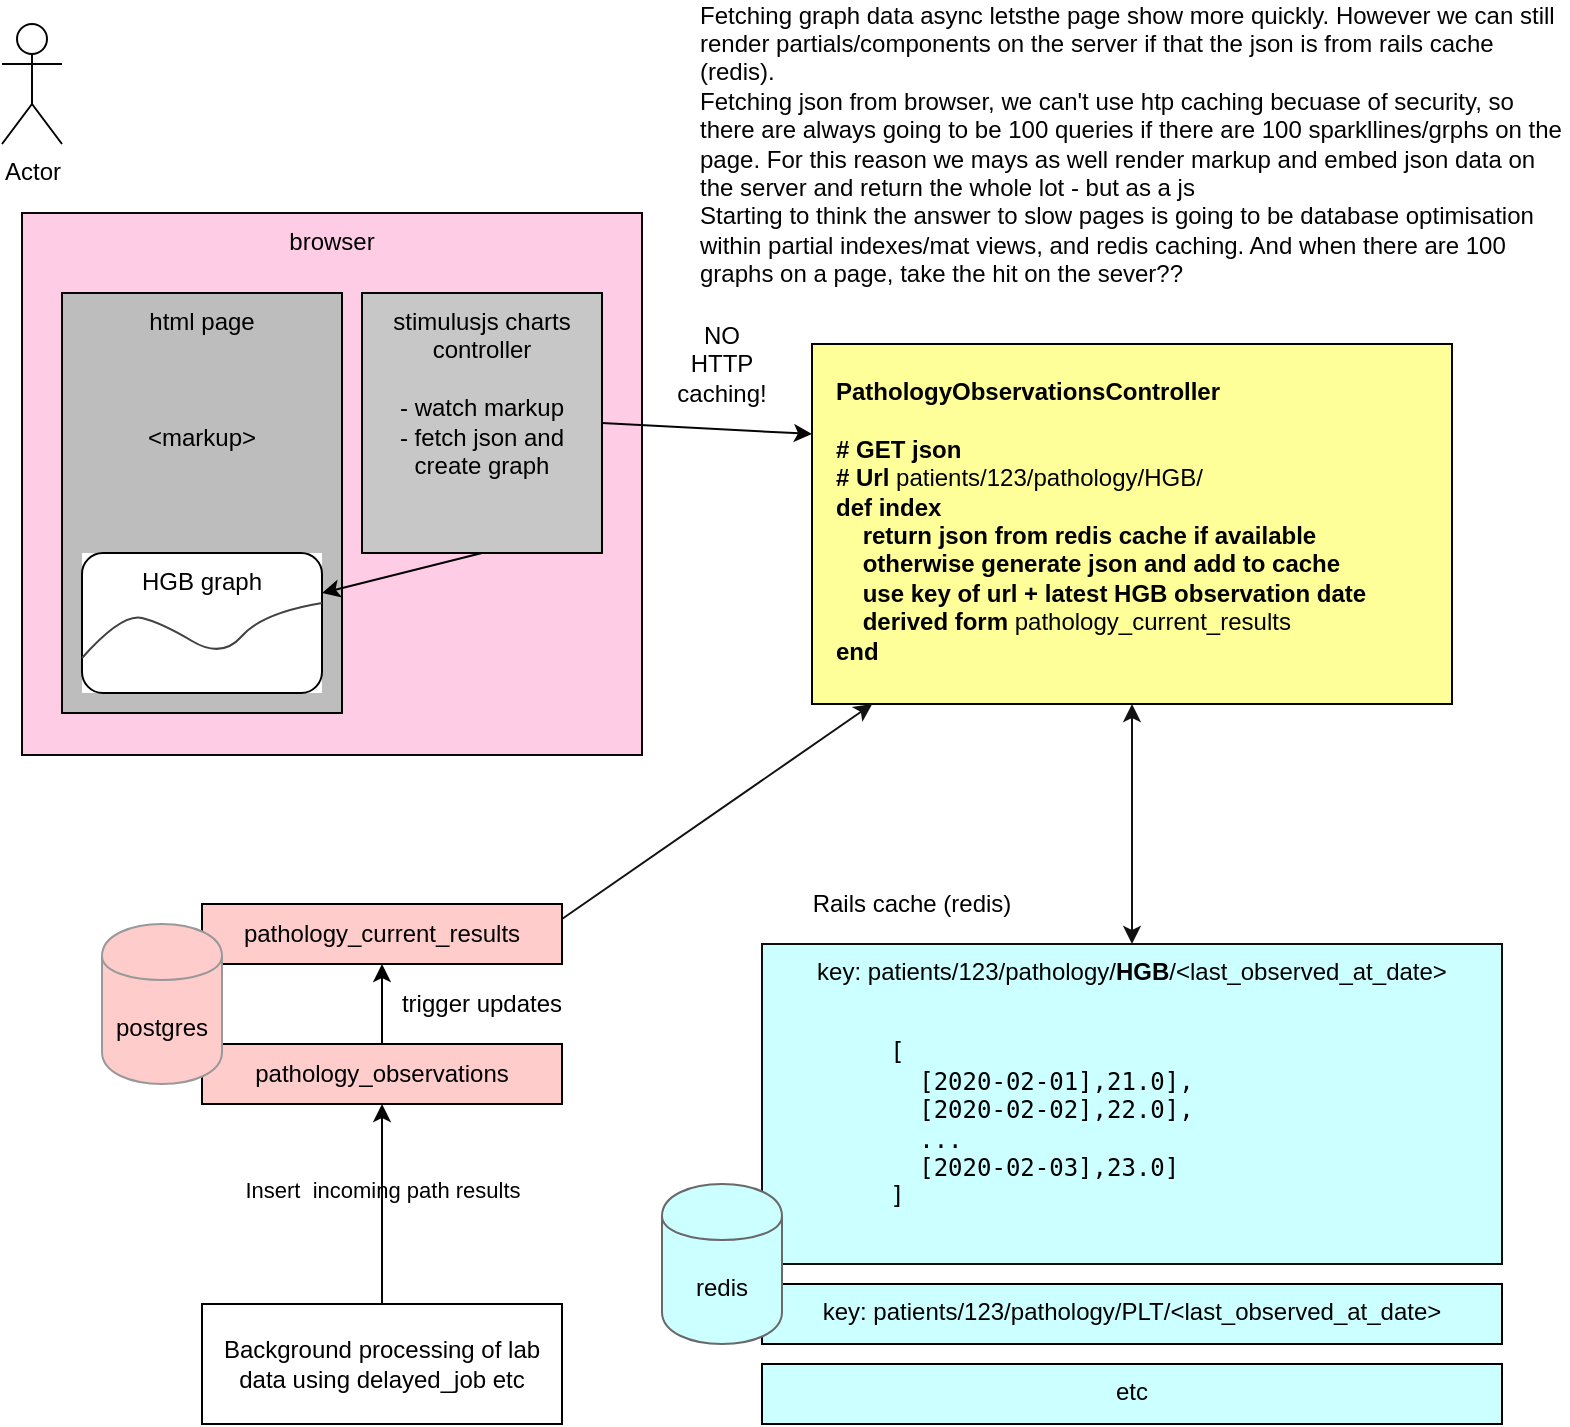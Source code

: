 <mxfile version="13.1.3">
    <diagram id="6hGFLwfOUW9BJ-s0fimq" name="Page-1">
        <mxGraphModel dx="1687" dy="840" grid="1" gridSize="10" guides="1" tooltips="1" connect="1" arrows="1" fold="1" page="1" pageScale="1" pageWidth="827" pageHeight="1169" background="#ffffff" math="0" shadow="0">
            <root>
                <mxCell id="0"/>
                <mxCell id="1" parent="0"/>
                <mxCell id="71" value="" style="group;labelBackgroundColor=none;fillColor=#ffffff;fontColor=#000000;strokeColor=#000000;" parent="1" vertex="1" connectable="0">
                    <mxGeometry x="50" y="124.5" width="310" height="271" as="geometry"/>
                </mxCell>
                <mxCell id="72" value="browser" style="whiteSpace=wrap;html=1;rounded=0;fillColor=#FFCCE6;fontColor=#000000;glass=0;shadow=0;verticalAlign=top;labelBackgroundColor=none;strokeColor=#080808;" parent="71" vertex="1">
                    <mxGeometry width="310" height="271" as="geometry"/>
                </mxCell>
                <mxCell id="73" value="html page&lt;br&gt;&lt;br&gt;&lt;br&gt;&lt;br&gt;&amp;lt;markup&amp;gt;" style="whiteSpace=wrap;html=1;rounded=0;shadow=0;glass=0;fillColor=#BDBDBD;fontColor=#000000;verticalAlign=top;labelBackgroundColor=none;strokeColor=#030303;" parent="71" vertex="1">
                    <mxGeometry x="20" y="40" width="140" height="210" as="geometry"/>
                </mxCell>
                <mxCell id="74" value="stimulusjs charts controller&lt;br&gt;&lt;br&gt;- watch markup&lt;br&gt;- fetch json and create graph" style="whiteSpace=wrap;html=1;rounded=0;shadow=0;glass=0;fillColor=#C7C7C7;fontColor=#000000;verticalAlign=top;labelBackgroundColor=none;strokeColor=#030303;" parent="71" vertex="1">
                    <mxGeometry x="170" y="40" width="120" height="130" as="geometry"/>
                </mxCell>
                <mxCell id="75" value="" style="endArrow=classic;html=1;fontColor=#000000;exitX=0.5;exitY=1;exitDx=0;exitDy=0;labelBackgroundColor=none;strokeColor=#000000;" parent="71" source="74" target="78" edge="1">
                    <mxGeometry width="50" height="50" relative="1" as="geometry">
                        <mxPoint x="480" y="410" as="sourcePoint"/>
                        <mxPoint x="530" y="360" as="targetPoint"/>
                    </mxGeometry>
                </mxCell>
                <mxCell id="76" value="" style="group;labelBackgroundColor=none;fontColor=#000000;fillColor=#FFFFFF;" parent="71" vertex="1" connectable="0">
                    <mxGeometry x="30" y="170" width="120" height="70" as="geometry"/>
                </mxCell>
                <mxCell id="77" value="" style="group;labelBackgroundColor=none;fontColor=#000000;" parent="76" vertex="1" connectable="0">
                    <mxGeometry width="120" height="70" as="geometry"/>
                </mxCell>
                <mxCell id="78" value="HGB graph" style="rounded=1;whiteSpace=wrap;html=1;fillColor=none;verticalAlign=top;labelBackgroundColor=none;fontColor=#000000;" parent="77" vertex="1">
                    <mxGeometry width="120" height="70" as="geometry"/>
                </mxCell>
                <mxCell id="79" value="" style="curved=1;endArrow=none;html=1;endFill=0;entryX=0;entryY=0.75;entryDx=0;entryDy=0;labelBackgroundColor=none;fontColor=#000000;strokeColor=#424242;" parent="77" source="78" target="78" edge="1">
                    <mxGeometry width="50" height="50" relative="1" as="geometry">
                        <mxPoint x="40" y="60" as="sourcePoint"/>
                        <mxPoint x="70" y="50" as="targetPoint"/>
                        <Array as="points">
                            <mxPoint x="90" y="30"/>
                            <mxPoint x="70" y="53"/>
                            <mxPoint x="40" y="35"/>
                            <mxPoint x="20" y="30"/>
                        </Array>
                    </mxGeometry>
                </mxCell>
                <mxCell id="80" value="" style="group;labelBackgroundColor=none;fontColor=#000000;strokeColor=#000000;" parent="1" vertex="1" connectable="0">
                    <mxGeometry x="420" y="490" width="370" height="160" as="geometry"/>
                </mxCell>
                <mxCell id="81" value="key: patients/123/pathology/&lt;b&gt;HGB&lt;/b&gt;/&amp;lt;last_observed_at_date&amp;gt;" style="rounded=0;whiteSpace=wrap;html=1;fillColor=#CCFFFF;verticalAlign=top;horizontal=1;labelBackgroundColor=none;fontColor=#000000;strokeColor=#0F0F0F;" parent="80" vertex="1">
                    <mxGeometry width="370" height="160" as="geometry"/>
                </mxCell>
                <mxCell id="82" value="&lt;pre style=&quot;text-align: left&quot;&gt;&lt;span&gt;[&lt;br&gt;&lt;/span&gt;&lt;span&gt;&amp;nbsp; [2020-02-01],21.0],&lt;br&gt;&lt;/span&gt;&lt;span&gt;&amp;nbsp; [2020-02-02],22.0],&lt;br&gt;&lt;/span&gt;&lt;span&gt;  ...&lt;br&gt;&lt;/span&gt;&lt;span&gt;&amp;nbsp; [2020-02-03],23.0]&lt;br&gt;&lt;/span&gt;&lt;span&gt;]&lt;/span&gt;&lt;/pre&gt;" style="text;html=1;strokeColor=none;fillColor=none;align=center;verticalAlign=middle;whiteSpace=wrap;rounded=0;labelBackgroundColor=none;fontColor=#000000;" parent="80" vertex="1">
                    <mxGeometry x="20" y="35" width="240" height="110" as="geometry"/>
                </mxCell>
                <mxCell id="83" value="key: patients/123/pathology/PLT/&amp;lt;last_observed_at_date&amp;gt;" style="rounded=0;whiteSpace=wrap;html=1;fillColor=#CCFFFF;verticalAlign=top;horizontal=1;labelBackgroundColor=none;fontColor=#000000;strokeColor=#000000;" parent="1" vertex="1">
                    <mxGeometry x="420" y="660" width="370" height="30" as="geometry"/>
                </mxCell>
                <mxCell id="84" value="etc" style="rounded=0;whiteSpace=wrap;html=1;fillColor=#CCFFFF;verticalAlign=top;horizontal=1;labelBackgroundColor=none;fontColor=#000000;strokeColor=#000000;" parent="1" vertex="1">
                    <mxGeometry x="420" y="700" width="370" height="30" as="geometry"/>
                </mxCell>
                <mxCell id="85" value="&lt;b&gt;PathologyObservationsController&lt;br&gt;&lt;br&gt;# GET json&lt;br&gt;# Url&amp;nbsp;&lt;/b&gt;&lt;span style=&quot;text-align: center&quot;&gt;patients/123/pathology/HGB/&lt;/span&gt;&lt;b&gt;&lt;br&gt;def index&lt;br&gt;&amp;nbsp; &amp;nbsp; return json from redis cache if available&lt;br&gt;&amp;nbsp; &amp;nbsp; otherwise generate json and add to cache&lt;br&gt;&amp;nbsp; &amp;nbsp; use key of url + latest HGB observation date&lt;br&gt;&amp;nbsp; &amp;nbsp; derived form&amp;nbsp;&lt;/b&gt;&lt;span style=&quot;text-align: center&quot;&gt;pathology_current_results&lt;/span&gt;&lt;b&gt;&lt;br&gt;end&lt;br&gt;&lt;br&gt;&lt;/b&gt;" style="rounded=0;whiteSpace=wrap;html=1;fillColor=#FFFF99;align=left;spacing=12;verticalAlign=top;labelBackgroundColor=none;fontColor=#000000;strokeColor=#050505;" parent="1" vertex="1">
                    <mxGeometry x="445" y="190" width="320" height="180" as="geometry"/>
                </mxCell>
                <mxCell id="86" value="" style="endArrow=classic;startArrow=classic;html=1;entryX=0.5;entryY=1;entryDx=0;entryDy=0;labelBackgroundColor=none;fontColor=#000000;strokeColor=#121212;" parent="1" source="81" target="85" edge="1">
                    <mxGeometry width="50" height="50" relative="1" as="geometry">
                        <mxPoint x="410" y="280" as="sourcePoint"/>
                        <mxPoint x="460" y="230" as="targetPoint"/>
                    </mxGeometry>
                </mxCell>
                <mxCell id="87" value="Actor" style="shape=umlActor;verticalLabelPosition=bottom;labelBackgroundColor=none;verticalAlign=top;html=1;outlineConnect=0;fillColor=none;fontColor=#000000;strokeColor=#030303;" parent="1" vertex="1">
                    <mxGeometry x="40" y="30" width="30" height="60" as="geometry"/>
                </mxCell>
                <mxCell id="88" value="" style="endArrow=classic;html=1;fontColor=#000000;entryX=0;entryY=0.25;entryDx=0;entryDy=0;exitX=1;exitY=0.5;exitDx=0;exitDy=0;labelBackgroundColor=none;strokeColor=#050505;" parent="1" source="74" target="85" edge="1">
                    <mxGeometry width="50" height="50" relative="1" as="geometry">
                        <mxPoint x="570" y="450" as="sourcePoint"/>
                        <mxPoint x="620" y="400" as="targetPoint"/>
                    </mxGeometry>
                </mxCell>
                <mxCell id="89" value="" style="endArrow=classic;html=1;fontColor=#000000;exitX=1;exitY=0.25;exitDx=0;exitDy=0;labelBackgroundColor=none;strokeColor=#121212;" parent="1" source="91" target="85" edge="1">
                    <mxGeometry width="50" height="50" relative="1" as="geometry">
                        <mxPoint x="570" y="530" as="sourcePoint"/>
                        <mxPoint x="620" y="480" as="targetPoint"/>
                    </mxGeometry>
                </mxCell>
                <mxCell id="90" value="" style="group;labelBackgroundColor=none;fontColor=#000000;" parent="1" vertex="1" connectable="0">
                    <mxGeometry x="140" y="470" width="240" height="120" as="geometry"/>
                </mxCell>
                <mxCell id="91" value="pathology_current_results" style="whiteSpace=wrap;html=1;labelBackgroundColor=none;fillColor=#FFCCCC;fontColor=#000000;strokeColor=#000000;" parent="90" vertex="1">
                    <mxGeometry width="180" height="30" as="geometry"/>
                </mxCell>
                <mxCell id="92" value="pathology_observations" style="whiteSpace=wrap;html=1;labelBackgroundColor=none;fillColor=#FFCCCC;fontColor=#000000;strokeColor=#000000;" parent="90" vertex="1">
                    <mxGeometry y="70" width="180" height="30" as="geometry"/>
                </mxCell>
                <mxCell id="93" value="" style="endArrow=classic;html=1;fontColor=#000000;entryX=0.5;entryY=1;entryDx=0;entryDy=0;exitX=0.5;exitY=0;exitDx=0;exitDy=0;labelBackgroundColor=none;strokeColor=#000000;" parent="90" source="92" target="91" edge="1">
                    <mxGeometry width="50" height="50" relative="1" as="geometry">
                        <mxPoint x="420" y="-40" as="sourcePoint"/>
                        <mxPoint x="470" y="-90" as="targetPoint"/>
                    </mxGeometry>
                </mxCell>
                <mxCell id="94" value="trigger updates" style="text;html=1;strokeColor=none;fillColor=none;align=center;verticalAlign=middle;whiteSpace=wrap;rounded=0;shadow=0;glass=0;fontColor=#000000;labelBackgroundColor=none;" parent="90" vertex="1">
                    <mxGeometry x="40" y="40" width="200" height="20" as="geometry"/>
                </mxCell>
                <mxCell id="95" value="redis" style="shape=cylinder;whiteSpace=wrap;html=1;boundedLbl=1;backgroundOutline=1;rounded=0;shadow=0;glass=0;fillColor=#CCFFFF;fontColor=#000000;labelBackgroundColor=none;labelBorderColor=none;strokeColor=#696969;" parent="1" vertex="1">
                    <mxGeometry x="370" y="610" width="60" height="80" as="geometry"/>
                </mxCell>
                <mxCell id="96" value="postgres" style="shape=cylinder;whiteSpace=wrap;html=1;boundedLbl=1;backgroundOutline=1;labelBackgroundColor=none;fontColor=#000000;fillColor=#FFCCCC;strokeColor=#999999;" parent="1" vertex="1">
                    <mxGeometry x="90" y="480" width="60" height="80" as="geometry"/>
                </mxCell>
                <mxCell id="97" value="Background processing of lab data using delayed_job etc" style="rounded=0;whiteSpace=wrap;html=1;shadow=0;glass=0;strokeColor=#000000;fillColor=#ffffff;fontColor=#000000;labelBackgroundColor=none;" parent="1" vertex="1">
                    <mxGeometry x="140" y="670" width="180" height="60" as="geometry"/>
                </mxCell>
                <mxCell id="98" value="" style="endArrow=classic;html=1;fontColor=#000000;labelBackgroundColor=none;strokeColor=#050505;" parent="1" source="97" target="92" edge="1">
                    <mxGeometry width="50" height="50" relative="1" as="geometry">
                        <mxPoint x="180" y="630" as="sourcePoint"/>
                        <mxPoint x="260" y="590" as="targetPoint"/>
                    </mxGeometry>
                </mxCell>
                <mxCell id="99" value="Insert&amp;nbsp; incoming path results" style="edgeLabel;html=1;align=center;verticalAlign=middle;resizable=0;points=[];fontColor=#000000;labelBackgroundColor=none;" parent="98" vertex="1" connectable="0">
                    <mxGeometry x="0.346" y="3" relative="1" as="geometry">
                        <mxPoint x="3" y="10" as="offset"/>
                    </mxGeometry>
                </mxCell>
                <mxCell id="100" value="&lt;font color=&quot;#030303&quot;&gt;Fetching graph data async letsthe page show more quickly. However we can still render partials/components on the server if that the json is from rails cache (redis).&lt;br&gt;Fetching json from browser, we can't use htp caching becuase of security, so there are always going to be 100 queries if there are 100 sparkllines/grphs on the page. For this reason we mays as well render markup and embed json data on the server and return the whole lot - but as a js&lt;br&gt;Starting to think the answer to slow pages is going to be database optimisation within partial indexes/mat views, and redis caching. And when there are 100 graphs on a page, take the hit on the sever??&lt;br&gt;&lt;/font&gt;" style="text;html=1;strokeColor=none;fillColor=none;align=left;verticalAlign=middle;whiteSpace=wrap;rounded=0;" vertex="1" parent="1">
                    <mxGeometry x="387" y="40" width="436" height="100" as="geometry"/>
                </mxCell>
                <mxCell id="101" value="NO HTTP caching!" style="text;html=1;strokeColor=none;fillColor=none;align=center;verticalAlign=middle;whiteSpace=wrap;rounded=0;fontColor=#000000;" vertex="1" parent="1">
                    <mxGeometry x="380" y="190" width="40" height="20" as="geometry"/>
                </mxCell>
                <mxCell id="102" value="Rails cache (redis)" style="text;html=1;strokeColor=none;fillColor=none;align=center;verticalAlign=middle;whiteSpace=wrap;rounded=0;fontColor=#000000;" vertex="1" parent="1">
                    <mxGeometry x="420" y="460" width="150" height="20" as="geometry"/>
                </mxCell>
            </root>
        </mxGraphModel>
    </diagram>
</mxfile>
